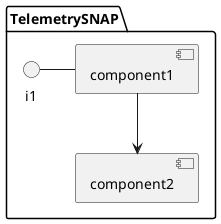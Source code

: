 @startuml

package TelemetrySNAP {
component component1
component component2
interface i1

}
i1 - component1
component1 --> component2
@enduml
